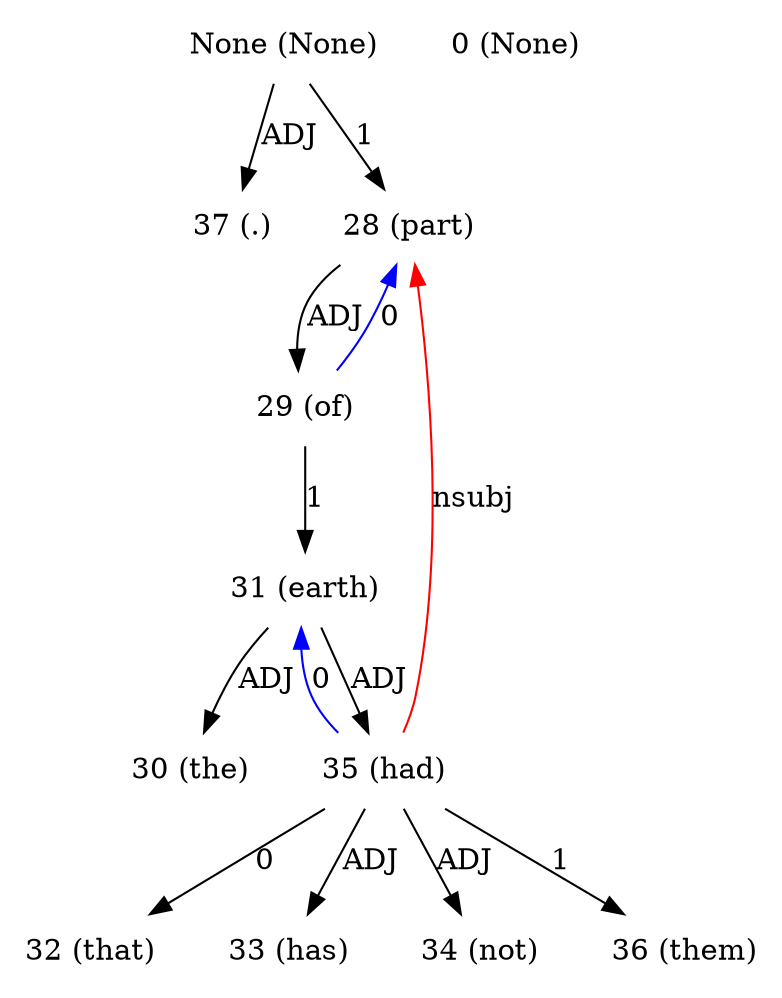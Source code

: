 digraph G{
edge [dir=forward]
node [shape=plaintext]

None [label="None (None)"]
None -> 37 [label="ADJ"]
None [label="None (None)"]
None -> 28 [label="1"]
0 [label="0 (None)"]
28 [label="28 (part)"]
28 -> 29 [label="ADJ"]
35 -> 28 [label="nsubj", color="red"]
29 [label="29 (of)"]
29 -> 31 [label="1"]
29 -> 28 [label="0", color="blue"]
30 [label="30 (the)"]
31 [label="31 (earth)"]
31 -> 30 [label="ADJ"]
31 -> 35 [label="ADJ"]
32 [label="32 (that)"]
33 [label="33 (has)"]
34 [label="34 (not)"]
35 [label="35 (had)"]
35 -> 36 [label="1"]
35 -> 32 [label="0"]
35 -> 31 [label="0", color="blue"]
35 -> 33 [label="ADJ"]
35 -> 34 [label="ADJ"]
36 [label="36 (them)"]
37 [label="37 (.)"]
}
